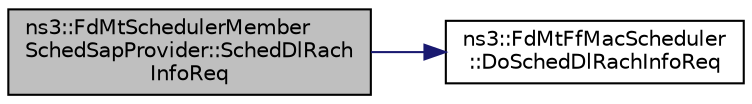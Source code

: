digraph "ns3::FdMtSchedulerMemberSchedSapProvider::SchedDlRachInfoReq"
{
  edge [fontname="Helvetica",fontsize="10",labelfontname="Helvetica",labelfontsize="10"];
  node [fontname="Helvetica",fontsize="10",shape=record];
  rankdir="LR";
  Node1 [label="ns3::FdMtSchedulerMember\lSchedSapProvider::SchedDlRach\lInfoReq",height=0.2,width=0.4,color="black", fillcolor="grey75", style="filled", fontcolor="black"];
  Node1 -> Node2 [color="midnightblue",fontsize="10",style="solid"];
  Node2 [label="ns3::FdMtFfMacScheduler\l::DoSchedDlRachInfoReq",height=0.2,width=0.4,color="black", fillcolor="white", style="filled",URL="$dc/d16/classns3_1_1FdMtFfMacScheduler.html#af31d9fdfba60e7563694f9fa8dfb0e77"];
}

